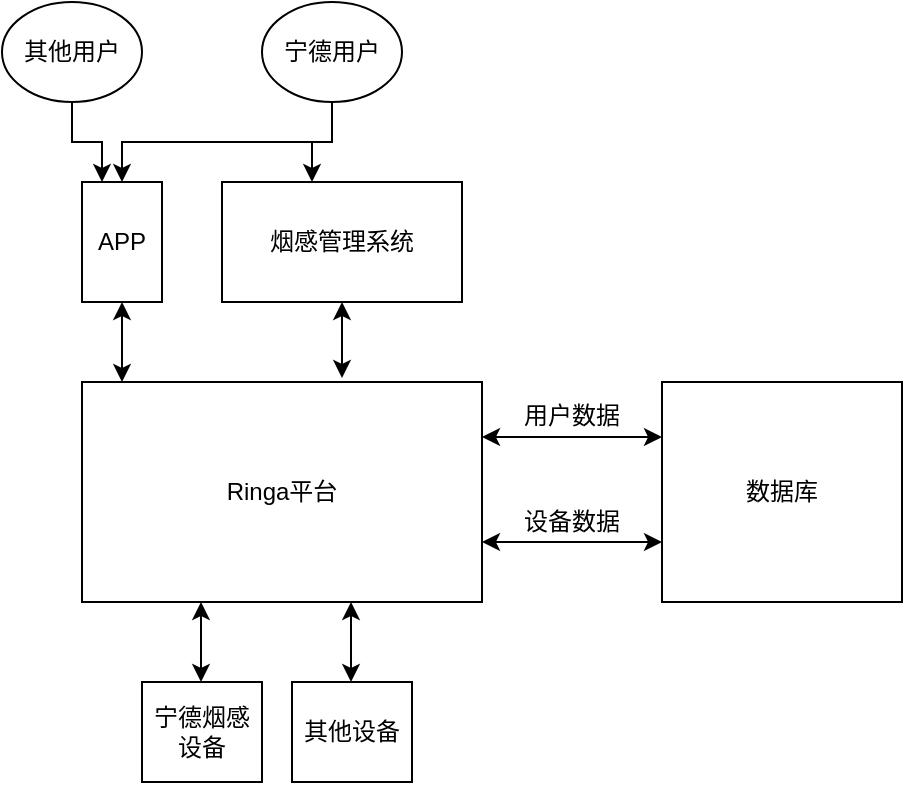 <mxfile version="14.4.3" type="github">
  <diagram id="SSCwWKKxAO6_7KtCK--5" name="Page-1">
    <mxGraphModel dx="1426" dy="800" grid="1" gridSize="10" guides="1" tooltips="1" connect="1" arrows="1" fold="1" page="1" pageScale="1" pageWidth="827" pageHeight="1169" math="0" shadow="0">
      <root>
        <mxCell id="0" />
        <mxCell id="1" parent="0" />
        <mxCell id="FIgb0fr20ddBhz2ca9hB-1" value="Ringa平台" style="rounded=0;whiteSpace=wrap;html=1;" vertex="1" parent="1">
          <mxGeometry x="160" y="310" width="200" height="110" as="geometry" />
        </mxCell>
        <mxCell id="FIgb0fr20ddBhz2ca9hB-3" value="APP" style="rounded=0;whiteSpace=wrap;html=1;" vertex="1" parent="1">
          <mxGeometry x="160" y="210" width="40" height="60" as="geometry" />
        </mxCell>
        <mxCell id="FIgb0fr20ddBhz2ca9hB-4" value="烟感管理系统" style="rounded=0;whiteSpace=wrap;html=1;" vertex="1" parent="1">
          <mxGeometry x="230" y="210" width="120" height="60" as="geometry" />
        </mxCell>
        <mxCell id="FIgb0fr20ddBhz2ca9hB-6" value="数据库" style="rounded=0;whiteSpace=wrap;html=1;align=center;" vertex="1" parent="1">
          <mxGeometry x="450" y="310" width="120" height="110" as="geometry" />
        </mxCell>
        <mxCell id="FIgb0fr20ddBhz2ca9hB-7" value="宁德烟感设备" style="rounded=0;whiteSpace=wrap;html=1;" vertex="1" parent="1">
          <mxGeometry x="190" y="460" width="60" height="50" as="geometry" />
        </mxCell>
        <mxCell id="FIgb0fr20ddBhz2ca9hB-8" value="其他设备" style="rounded=0;whiteSpace=wrap;html=1;" vertex="1" parent="1">
          <mxGeometry x="265" y="460" width="60" height="50" as="geometry" />
        </mxCell>
        <mxCell id="FIgb0fr20ddBhz2ca9hB-12" style="edgeStyle=orthogonalEdgeStyle;rounded=0;orthogonalLoop=1;jettySize=auto;html=1;exitX=0.5;exitY=1;exitDx=0;exitDy=0;entryX=0.5;entryY=0;entryDx=0;entryDy=0;" edge="1" parent="1" source="FIgb0fr20ddBhz2ca9hB-9" target="FIgb0fr20ddBhz2ca9hB-3">
          <mxGeometry relative="1" as="geometry" />
        </mxCell>
        <mxCell id="FIgb0fr20ddBhz2ca9hB-13" style="edgeStyle=orthogonalEdgeStyle;rounded=0;orthogonalLoop=1;jettySize=auto;html=1;exitX=0.5;exitY=1;exitDx=0;exitDy=0;entryX=0.375;entryY=0;entryDx=0;entryDy=0;entryPerimeter=0;" edge="1" parent="1" source="FIgb0fr20ddBhz2ca9hB-9" target="FIgb0fr20ddBhz2ca9hB-4">
          <mxGeometry relative="1" as="geometry" />
        </mxCell>
        <mxCell id="FIgb0fr20ddBhz2ca9hB-9" value="宁德用户" style="ellipse;whiteSpace=wrap;html=1;" vertex="1" parent="1">
          <mxGeometry x="250" y="120" width="70" height="50" as="geometry" />
        </mxCell>
        <mxCell id="FIgb0fr20ddBhz2ca9hB-14" style="edgeStyle=orthogonalEdgeStyle;rounded=0;orthogonalLoop=1;jettySize=auto;html=1;entryX=0.25;entryY=0;entryDx=0;entryDy=0;" edge="1" parent="1" source="FIgb0fr20ddBhz2ca9hB-10" target="FIgb0fr20ddBhz2ca9hB-3">
          <mxGeometry relative="1" as="geometry" />
        </mxCell>
        <mxCell id="FIgb0fr20ddBhz2ca9hB-10" value="其他用户" style="ellipse;whiteSpace=wrap;html=1;" vertex="1" parent="1">
          <mxGeometry x="120" y="120" width="70" height="50" as="geometry" />
        </mxCell>
        <mxCell id="FIgb0fr20ddBhz2ca9hB-17" value="" style="endArrow=classic;startArrow=classic;html=1;entryX=0.5;entryY=1;entryDx=0;entryDy=0;" edge="1" parent="1" target="FIgb0fr20ddBhz2ca9hB-4">
          <mxGeometry width="50" height="50" relative="1" as="geometry">
            <mxPoint x="290" y="308" as="sourcePoint" />
            <mxPoint x="414" y="240" as="targetPoint" />
          </mxGeometry>
        </mxCell>
        <mxCell id="FIgb0fr20ddBhz2ca9hB-18" value="" style="endArrow=classic;startArrow=classic;html=1;entryX=0.5;entryY=1;entryDx=0;entryDy=0;" edge="1" parent="1" target="FIgb0fr20ddBhz2ca9hB-3">
          <mxGeometry width="50" height="50" relative="1" as="geometry">
            <mxPoint x="180" y="310" as="sourcePoint" />
            <mxPoint x="100" y="270" as="targetPoint" />
          </mxGeometry>
        </mxCell>
        <mxCell id="FIgb0fr20ddBhz2ca9hB-19" value="" style="endArrow=classic;startArrow=classic;html=1;entryX=0.5;entryY=1;entryDx=0;entryDy=0;" edge="1" parent="1">
          <mxGeometry width="50" height="50" relative="1" as="geometry">
            <mxPoint x="219.5" y="460" as="sourcePoint" />
            <mxPoint x="219.5" y="420" as="targetPoint" />
          </mxGeometry>
        </mxCell>
        <mxCell id="FIgb0fr20ddBhz2ca9hB-20" value="" style="endArrow=classic;startArrow=classic;html=1;entryX=0.5;entryY=1;entryDx=0;entryDy=0;" edge="1" parent="1">
          <mxGeometry width="50" height="50" relative="1" as="geometry">
            <mxPoint x="294.5" y="460" as="sourcePoint" />
            <mxPoint x="294.5" y="420" as="targetPoint" />
          </mxGeometry>
        </mxCell>
        <mxCell id="FIgb0fr20ddBhz2ca9hB-23" value="" style="endArrow=classic;startArrow=classic;html=1;exitX=1;exitY=0.25;exitDx=0;exitDy=0;entryX=0;entryY=0.25;entryDx=0;entryDy=0;" edge="1" parent="1" source="FIgb0fr20ddBhz2ca9hB-1" target="FIgb0fr20ddBhz2ca9hB-6">
          <mxGeometry width="50" height="50" relative="1" as="geometry">
            <mxPoint x="390" y="420" as="sourcePoint" />
            <mxPoint x="440" y="370" as="targetPoint" />
          </mxGeometry>
        </mxCell>
        <mxCell id="FIgb0fr20ddBhz2ca9hB-24" value="" style="endArrow=classic;startArrow=classic;html=1;exitX=1;exitY=0.25;exitDx=0;exitDy=0;entryX=0;entryY=0.25;entryDx=0;entryDy=0;" edge="1" parent="1">
          <mxGeometry width="50" height="50" relative="1" as="geometry">
            <mxPoint x="360" y="390" as="sourcePoint" />
            <mxPoint x="450" y="390" as="targetPoint" />
          </mxGeometry>
        </mxCell>
        <mxCell id="FIgb0fr20ddBhz2ca9hB-25" value="设备数据" style="text;html=1;strokeColor=none;fillColor=none;align=center;verticalAlign=middle;whiteSpace=wrap;rounded=0;" vertex="1" parent="1">
          <mxGeometry x="380" y="370" width="50" height="20" as="geometry" />
        </mxCell>
        <mxCell id="FIgb0fr20ddBhz2ca9hB-26" value="用户数据" style="text;html=1;strokeColor=none;fillColor=none;align=center;verticalAlign=middle;whiteSpace=wrap;rounded=0;" vertex="1" parent="1">
          <mxGeometry x="380" y="317" width="50" height="20" as="geometry" />
        </mxCell>
      </root>
    </mxGraphModel>
  </diagram>
</mxfile>
